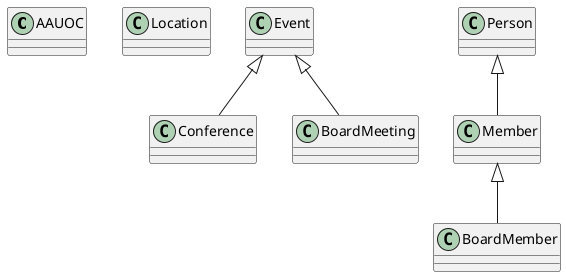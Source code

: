 @startuml

class AAUOC

class Location

class Event

class Conference

Event <|-- Conference

class BoardMeeting

Event <|-- BoardMeeting

class Person

class Member

Person <|-- Member

class BoardMember

Member <|-- BoardMember

@enduml
